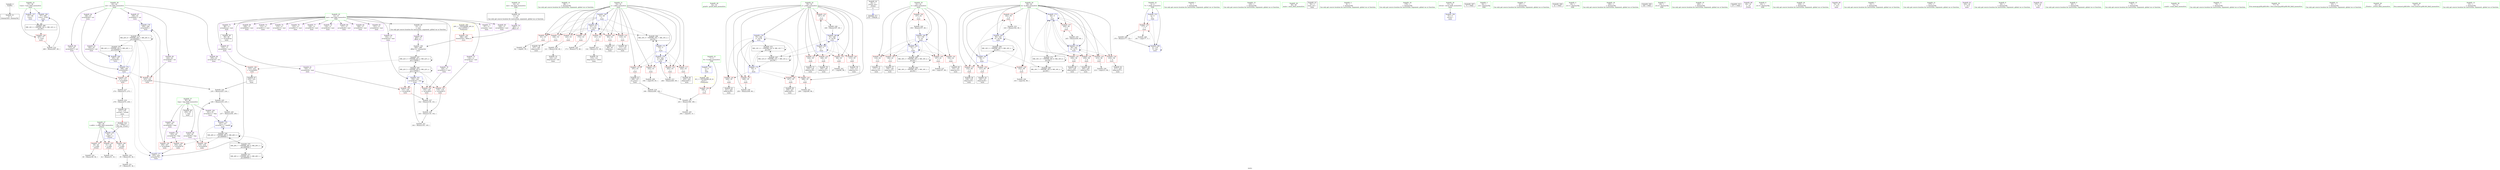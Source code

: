 digraph "SVFG" {
	label="SVFG";

	Node0x5558a03df190 [shape=record,color=grey,label="{NodeID: 0\nNullPtr}"];
	Node0x5558a03df190 -> Node0x5558a03dfa00[style=solid];
	Node0x5558a03e8c20 [shape=record,color=blue,label="{NodeID: 180\n57\<--268\nCase\<--inc85\nmain\n}"];
	Node0x5558a03e8c20 -> Node0x5558a03fed60[style=dashed];
	Node0x5558a03e0110 [shape=record,color=purple,label="{NodeID: 97\n259\<--63\narrayidx81\<--cnt\nmain\n}"];
	Node0x5558a03e0110 -> Node0x5558a03e8a80[style=solid];
	Node0x5558a03cd140 [shape=record,color=green,label="{NodeID: 14\n98\<--1\n\<--dummyObj\nCan only get source location for instruction, argument, global var or function.}"];
	Node0x5558a03e0c70 [shape=record,color=red,label="{NodeID: 111\n120\<--53\n\<--i\nmain\n}"];
	Node0x5558a03e0c70 -> Node0x5558a03ec280[style=solid];
	Node0x5558a03cdb40 [shape=record,color=green,label="{NodeID: 28\n42\<--43\nprintf\<--printf_field_insensitive\n}"];
	Node0x5558a03e5f10 [shape=record,color=red,label="{NodeID: 125\n220\<--55\n\<--j\nmain\n}"];
	Node0x5558a03e5f10 -> Node0x5558a03e1c90[style=solid];
	Node0x5558a03dfb00 [shape=record,color=black,label="{NodeID: 42\n26\<--5\n_Z3outi_ret\<--\n_Z3outi\n|{<s0>8}}"];
	Node0x5558a03dfb00:s0 -> Node0x5558a0411720[style=solid,color=blue];
	Node0x5558a03ec880 [shape=record,color=grey,label="{NodeID: 222\n173 = Binary(172, 69, )\n}"];
	Node0x5558a03ec880 -> Node0x5558a03e8190[style=solid];
	Node0x5558a03e6a70 [shape=record,color=red,label="{NodeID: 139\n116\<--61\n\<--l\nmain\n}"];
	Node0x5558a03e6a70 -> Node0x5558a03e12d0[style=solid];
	Node0x5558a03e16e0 [shape=record,color=black,label="{NodeID: 56\n136\<--135\nidxprom25\<--\nmain\n}"];
	Node0x5558a03edd80 [shape=record,color=grey,label="{NodeID: 236\n250 = Binary(249, 69, )\n}"];
	Node0x5558a03edd80 -> Node0x5558a03e88e0[style=solid];
	Node0x5558a03e75d0 [shape=record,color=blue,label="{NodeID: 153\n4\<--5\nT\<--\nGlob }"];
	Node0x5558a03e75d0 -> Node0x5558a03e05f0[style=dashed];
	Node0x5558a03e75d0 -> Node0x5558a03e8260[style=dashed];
	Node0x5558a03e2240 [shape=record,color=purple,label="{NodeID: 70\n295\<--11\noffset_0\<--\n}"];
	Node0x5558a03e2240 -> Node0x5558a03e7500[style=solid];
	Node0x5558a03e8190 [shape=record,color=blue,label="{NodeID: 167\n53\<--173\ni\<--inc42\nmain\n}"];
	Node0x5558a03e8190 -> Node0x5558a03e0a00[style=dashed];
	Node0x5558a03e8190 -> Node0x5558a03e0ad0[style=dashed];
	Node0x5558a03e8190 -> Node0x5558a03e0ba0[style=dashed];
	Node0x5558a03e8190 -> Node0x5558a03e0c70[style=dashed];
	Node0x5558a03e8190 -> Node0x5558a03e0d40[style=dashed];
	Node0x5558a03e8190 -> Node0x5558a03e0e10[style=dashed];
	Node0x5558a03e8190 -> Node0x5558a03e0ee0[style=dashed];
	Node0x5558a03e8190 -> Node0x5558a03e8190[style=dashed];
	Node0x5558a03e8190 -> Node0x5558a03fdb50[style=dashed];
	Node0x5558a03e2da0 [shape=record,color=purple,label="{NodeID: 84\n154\<--13\narrayidx34\<--mat\nmain\n}"];
	Node0x5558a03e2da0 -> Node0x5558a03e7e50[style=solid];
	Node0x5558a03ccf80 [shape=record,color=green,label="{NodeID: 1\n5\<--1\n\<--dummyObj\nCan only get source location for instruction, argument, global var or function.}"];
	Node0x5558a03fd150 [shape=record,color=black,label="{NodeID: 264\nMR_22V_5 = PHI(MR_22V_6, MR_22V_4, )\npts\{150000 \}\n}"];
	Node0x5558a03fd150 -> Node0x5558a03e6db0[style=dashed];
	Node0x5558a03fd150 -> Node0x5558a03e6e80[style=dashed];
	Node0x5558a03fd150 -> Node0x5558a03e6f50[style=dashed];
	Node0x5558a03fd150 -> Node0x5558a03e7e50[style=dashed];
	Node0x5558a03fd150 -> Node0x5558a03fae50[style=dashed];
	Node0x5558a03fd150 -> Node0x5558a03fd150[style=dashed];
	Node0x5558a03e01e0 [shape=record,color=purple,label="{NodeID: 98\n272\<--63\narrayidx87\<--cnt\nmain\n}"];
	Node0x5558a03e01e0 -> Node0x5558a03e7430[style=solid];
	Node0x5558a03ce660 [shape=record,color=green,label="{NodeID: 15\n145\<--1\n\<--dummyObj\nCan only get source location for instruction, argument, global var or function.}"];
	Node0x5558a03e0d40 [shape=record,color=red,label="{NodeID: 112\n131\<--53\n\<--i\nmain\n}"];
	Node0x5558a03e0d40 -> Node0x5558a03ebe00[style=solid];
	Node0x5558a03cdc40 [shape=record,color=green,label="{NodeID: 29\n48\<--49\nmain\<--main_field_insensitive\n}"];
	Node0x5558a03e5fe0 [shape=record,color=red,label="{NodeID: 126\n227\<--55\n\<--j\nmain\n}"];
	Node0x5558a03e5fe0 -> Node0x5558a03e1e30[style=solid];
	Node0x5558a03dfbd0 [shape=record,color=black,label="{NodeID: 43\n50\<--5\nmain_ret\<--\nmain\n}"];
	Node0x5558a03eca00 [shape=record,color=grey,label="{NodeID: 223\n143 = Binary(119, 142, )\n}"];
	Node0x5558a03eca00 -> Node0x5558a03ec700[style=solid];
	Node0x5558a03e6b40 [shape=record,color=red,label="{NodeID: 140\n138\<--61\n\<--l\nmain\n}"];
	Node0x5558a03e6b40 -> Node0x5558a03e17b0[style=solid];
	Node0x5558a03e17b0 [shape=record,color=black,label="{NodeID: 57\n139\<--138\nidxprom27\<--\nmain\n}"];
	Node0x5558a03edf00 [shape=record,color=grey,label="{NodeID: 237\n108 = cmp(107, 98, )\n}"];
	Node0x5558a03e76d0 [shape=record,color=blue,label="{NodeID: 154\n7\<--8\nN\<--\nGlob }"];
	Node0x5558a03e76d0 -> Node0x5558a0403680[style=dashed];
	Node0x5558a03e2310 [shape=record,color=purple,label="{NodeID: 71\n87\<--13\narrayidx\<--mat\nmain\n}"];
	Node0x5558a03e8260 [shape=record,color=blue,label="{NodeID: 168\n4\<--178\nT\<--dec\nmain\n}"];
	Node0x5558a03e8260 -> Node0x5558a03e05f0[style=dashed];
	Node0x5558a03e8260 -> Node0x5558a03e8260[style=dashed];
	Node0x5558a03e2e70 [shape=record,color=purple,label="{NodeID: 85\n226\<--13\narrayidx62\<--mat\nmain\n}"];
	Node0x5558a03bc5e0 [shape=record,color=green,label="{NodeID: 2\n8\<--1\n\<--dummyObj\nCan only get source location for instruction, argument, global var or function.}"];
	Node0x5558a03e02b0 [shape=record,color=purple,label="{NodeID: 99\n218\<--65\narrayidx58\<--tmp\nmain\n}"];
	Node0x5558a03e02b0 -> Node0x5558a03e7020[style=solid];
	Node0x5558a03ce810 [shape=record,color=green,label="{NodeID: 16\n179\<--1\n\<--dummyObj\nCan only get source location for instruction, argument, global var or function.}"];
	Node0x5558a03e0e10 [shape=record,color=red,label="{NodeID: 113\n146\<--53\n\<--i\nmain\n}"];
	Node0x5558a03e0e10 -> Node0x5558a03e1880[style=solid];
	Node0x5558a03cdd40 [shape=record,color=green,label="{NodeID: 30\n51\<--52\nretval\<--retval_field_insensitive\nmain\n}"];
	Node0x5558a03cdd40 -> Node0x5558a03e78a0[style=solid];
	Node0x5558a03e60b0 [shape=record,color=red,label="{NodeID: 127\n249\<--55\n\<--j\nmain\n}"];
	Node0x5558a03e60b0 -> Node0x5558a03edd80[style=solid];
	Node0x5558a03dfca0 [shape=record,color=black,label="{NodeID: 44\n11\<--10\n\<--one\nCan only get source location for instruction, argument, global var or function.}"];
	Node0x5558a03dfca0 -> Node0x5558a03e2240[style=solid];
	Node0x5558a0410d60 [shape=record,color=black,label="{NodeID: 307\n71 = PHI()\n}"];
	Node0x5558a03ecb80 [shape=record,color=grey,label="{NodeID: 224\n235 = Binary(223, 234, )\n}"];
	Node0x5558a03ecb80 -> Node0x5558a03ecd00[style=solid];
	Node0x5558a03e6c10 [shape=record,color=red,label="{NodeID: 141\n152\<--61\n\<--l\nmain\n}"];
	Node0x5558a03e6c10 -> Node0x5558a03e1a20[style=solid];
	Node0x5558a03e1880 [shape=record,color=black,label="{NodeID: 58\n147\<--146\nidxprom29\<--\nmain\n}"];
	Node0x5558a03ee080 [shape=record,color=grey,label="{NodeID: 238\n194 = cmp(193, 83, )\n}"];
	Node0x5558a03e77d0 [shape=record,color=blue,label="{NodeID: 155\n28\<--27\nx.addr\<--x\n_Z3outi\n}"];
	Node0x5558a03e77d0 -> Node0x5558a03e0790[style=dashed];
	Node0x5558a03e77d0 -> Node0x5558a03e0860[style=dashed];
	Node0x5558a03e77d0 -> Node0x5558a03e0930[style=dashed];
	Node0x5558a03e23e0 [shape=record,color=purple,label="{NodeID: 72\n88\<--13\narraydecay\<--mat\nmain\n}"];
	Node0x5558a03e23e0 -> Node0x5558a03e1060[style=solid];
	Node0x5558a03e8330 [shape=record,color=blue,label="{NodeID: 169\n185\<--187\narrayidx45\<--\nmain\n}"];
	Node0x5558a03e8330 -> Node0x5558a03e8400[style=dashed];
	Node0x5558a03e2f40 [shape=record,color=purple,label="{NodeID: 86\n229\<--13\narrayidx64\<--mat\nmain\n}"];
	Node0x5558a03cce60 [shape=record,color=green,label="{NodeID: 3\n16\<--1\n.str\<--dummyObj\nGlob }"];
	Node0x5558a03fdb50 [shape=record,color=black,label="{NodeID: 266\nMR_10V_5 = PHI(MR_10V_7, MR_10V_3, )\npts\{54 \}\n}"];
	Node0x5558a03fdb50 -> Node0x5558a03e84d0[style=dashed];
	Node0x5558a03e0380 [shape=record,color=purple,label="{NodeID: 100\n241\<--65\narrayidx71\<--tmp\nmain\n}"];
	Node0x5558a03e0380 -> Node0x5558a03e8740[style=solid];
	Node0x5558a03ce8e0 [shape=record,color=green,label="{NodeID: 17\n187\<--1\n\<--dummyObj\nCan only get source location for instruction, argument, global var or function.}"];
	Node0x5558a03e0ee0 [shape=record,color=red,label="{NodeID: 114\n172\<--53\n\<--i\nmain\n}"];
	Node0x5558a03e0ee0 -> Node0x5558a03ec880[style=solid];
	Node0x5558a03cde10 [shape=record,color=green,label="{NodeID: 31\n53\<--54\ni\<--i_field_insensitive\nmain\n}"];
	Node0x5558a03cde10 -> Node0x5558a03e0a00[style=solid];
	Node0x5558a03cde10 -> Node0x5558a03e0ad0[style=solid];
	Node0x5558a03cde10 -> Node0x5558a03e0ba0[style=solid];
	Node0x5558a03cde10 -> Node0x5558a03e0c70[style=solid];
	Node0x5558a03cde10 -> Node0x5558a03e0d40[style=solid];
	Node0x5558a03cde10 -> Node0x5558a03e0e10[style=solid];
	Node0x5558a03cde10 -> Node0x5558a03e0ee0[style=solid];
	Node0x5558a03cde10 -> Node0x5558a03e0fb0[style=solid];
	Node0x5558a03cde10 -> Node0x5558a03e57c0[style=solid];
	Node0x5558a03cde10 -> Node0x5558a03e5890[style=solid];
	Node0x5558a03cde10 -> Node0x5558a03e5960[style=solid];
	Node0x5558a03cde10 -> Node0x5558a03e7b10[style=solid];
	Node0x5558a03cde10 -> Node0x5558a03e8190[style=solid];
	Node0x5558a03cde10 -> Node0x5558a03e84d0[style=solid];
	Node0x5558a03cde10 -> Node0x5558a03e8b50[style=solid];
	Node0x5558a03e6180 [shape=record,color=red,label="{NodeID: 128\n267\<--57\n\<--Case\nmain\n}"];
	Node0x5558a03e6180 -> Node0x5558a03ebc80[style=solid];
	Node0x5558a03dfda0 [shape=record,color=black,label="{NodeID: 45\n14\<--13\n\<--mat\nCan only get source location for instruction, argument, global var or function.}"];
	Node0x5558a03dfda0 -> Node0x5558a03e30e0[style=solid];
	Node0x5558a0410e60 [shape=record,color=black,label="{NodeID: 308\n41 = PHI()\n}"];
	Node0x5558a03ecd00 [shape=record,color=grey,label="{NodeID: 225\n236 = Binary(219, 235, )\n}"];
	Node0x5558a03ecd00 -> Node0x5558a03ed300[style=solid];
	Node0x5558a03e6ce0 [shape=record,color=red,label="{NodeID: 142\n157\<--61\n\<--l\nmain\n}"];
	Node0x5558a03e6ce0 -> Node0x5558a03ec580[style=solid];
	Node0x5558a03e1950 [shape=record,color=black,label="{NodeID: 59\n150\<--149\nidxprom31\<--\nmain\n}"];
	Node0x5558a03ee200 [shape=record,color=grey,label="{NodeID: 239\n214 = cmp(213, 98, )\n}"];
	Node0x5558a03e78a0 [shape=record,color=blue,label="{NodeID: 156\n51\<--5\nretval\<--\nmain\n}"];
	Node0x5558a03e24b0 [shape=record,color=purple,label="{NodeID: 73\n112\<--13\narrayidx11\<--mat\nmain\n}"];
	Node0x5558a03e8400 [shape=record,color=blue,label="{NodeID: 170\n188\<--190\narrayidx46\<--\nmain\n}"];
	Node0x5558a03e8400 -> Node0x5558a03e70f0[style=dashed];
	Node0x5558a03e8400 -> Node0x5558a03e7430[style=dashed];
	Node0x5558a03e8400 -> Node0x5558a03e89b0[style=dashed];
	Node0x5558a03e8400 -> Node0x5558a03ff350[style=dashed];
	Node0x5558a03e8400 -> Node0x5558a0400750[style=dashed];
	Node0x5558a03e3010 [shape=record,color=purple,label="{NodeID: 87\n232\<--13\narrayidx66\<--mat\nmain\n}"];
	Node0x5558a03e3010 -> Node0x5558a03e71c0[style=solid];
	Node0x5558a03cef60 [shape=record,color=green,label="{NodeID: 4\n18\<--1\n.str.1\<--dummyObj\nGlob }"];
	Node0x5558a03fe050 [shape=record,color=black,label="{NodeID: 267\nMR_12V_6 = PHI(MR_12V_7, MR_12V_2, )\npts\{56 \}\n}"];
	Node0x5558a03fe050 -> Node0x5558a03e85a0[style=dashed];
	Node0x5558a03fe050 -> Node0x5558a03fe050[style=dashed];
	Node0x5558a03fe050 -> Node0x5558a03ffd50[style=dashed];
	Node0x5558a03e0450 [shape=record,color=purple,label="{NodeID: 101\n253\<--65\narrayidx78\<--tmp\nmain\n}"];
	Node0x5558a03e0450 -> Node0x5558a03e7290[style=solid];
	Node0x5558a03ce090 [shape=record,color=green,label="{NodeID: 18\n190\<--1\n\<--dummyObj\nCan only get source location for instruction, argument, global var or function.}"];
	Node0x5558a03e0fb0 [shape=record,color=red,label="{NodeID: 115\n193\<--53\n\<--i\nmain\n}"];
	Node0x5558a03e0fb0 -> Node0x5558a03ee080[style=solid];
	Node0x5558a03df220 [shape=record,color=green,label="{NodeID: 32\n55\<--56\nj\<--j_field_insensitive\nmain\n}"];
	Node0x5558a03df220 -> Node0x5558a03e5a30[style=solid];
	Node0x5558a03df220 -> Node0x5558a03e5b00[style=solid];
	Node0x5558a03df220 -> Node0x5558a03e5bd0[style=solid];
	Node0x5558a03df220 -> Node0x5558a03e5ca0[style=solid];
	Node0x5558a03df220 -> Node0x5558a03e5d70[style=solid];
	Node0x5558a03df220 -> Node0x5558a03e5e40[style=solid];
	Node0x5558a03df220 -> Node0x5558a03e5f10[style=solid];
	Node0x5558a03df220 -> Node0x5558a03e5fe0[style=solid];
	Node0x5558a03df220 -> Node0x5558a03e60b0[style=solid];
	Node0x5558a03df220 -> Node0x5558a03e7be0[style=solid];
	Node0x5558a03df220 -> Node0x5558a03e80c0[style=solid];
	Node0x5558a03df220 -> Node0x5558a03e85a0[style=solid];
	Node0x5558a03df220 -> Node0x5558a03e88e0[style=solid];
	Node0x5558a03eb9c0 [shape=record,color=grey,label="{NodeID: 212\n201 = Binary(196, 199, )\n}"];
	Node0x5558a03eb9c0 -> Node0x5558a03e4780[style=solid];
	Node0x5558a03e6250 [shape=record,color=red,label="{NodeID: 129\n102\<--59\n\<--k\nmain\n}"];
	Node0x5558a03e6250 -> Node0x5558a03ee980[style=solid];
	Node0x5558a03dfea0 [shape=record,color=black,label="{NodeID: 46\n204\<--65\n\<--tmp\nmain\n}"];
	Node0x5558a0410f60 [shape=record,color=black,label="{NodeID: 309\n184 = PHI()\n}"];
	Node0x5558a03ece80 [shape=record,color=grey,label="{NodeID: 226\n178 = Binary(177, 179, )\n}"];
	Node0x5558a03ece80 -> Node0x5558a03e8260[style=solid];
	Node0x5558a03e6db0 [shape=record,color=red,label="{NodeID: 143\n119\<--118\n\<--arrayidx15\nmain\n}"];
	Node0x5558a03e6db0 -> Node0x5558a03eca00[style=solid];
	Node0x5558a03e1a20 [shape=record,color=black,label="{NodeID: 60\n153\<--152\nidxprom33\<--\nmain\n}"];
	Node0x5558a03ee380 [shape=record,color=grey,label="{NodeID: 240\n181 = cmp(177, 5, )\n}"];
	Node0x5558a03e7970 [shape=record,color=blue,label="{NodeID: 157\n57\<--69\nCase\<--\nmain\n}"];
	Node0x5558a03e7970 -> Node0x5558a03fed60[style=dashed];
	Node0x5558a03e2580 [shape=record,color=purple,label="{NodeID: 74\n115\<--13\narrayidx13\<--mat\nmain\n}"];
	Node0x5558a03e84d0 [shape=record,color=blue,label="{NodeID: 171\n53\<--5\ni\<--\nmain\n}"];
	Node0x5558a03e84d0 -> Node0x5558a03e0fb0[style=dashed];
	Node0x5558a03e84d0 -> Node0x5558a03e57c0[style=dashed];
	Node0x5558a03e84d0 -> Node0x5558a03e5890[style=dashed];
	Node0x5558a03e84d0 -> Node0x5558a03e5960[style=dashed];
	Node0x5558a03e84d0 -> Node0x5558a03e8b50[style=dashed];
	Node0x5558a03e84d0 -> Node0x5558a03fdb50[style=dashed];
	Node0x5558a03e30e0 [shape=record,color=purple,label="{NodeID: 88\n294\<--14\noffset_0\<--\n}"];
	Node0x5558a03e30e0 -> Node0x5558a03e7a40[style=solid];
	Node0x5558a03ceff0 [shape=record,color=green,label="{NodeID: 5\n20\<--1\n.str.2\<--dummyObj\nGlob }"];
	Node0x5558a03fed60 [shape=record,color=black,label="{NodeID: 268\nMR_14V_3 = PHI(MR_14V_4, MR_14V_2, )\npts\{58 \}\n}"];
	Node0x5558a03fed60 -> Node0x5558a03e6180[style=dashed];
	Node0x5558a03fed60 -> Node0x5558a03e8c20[style=dashed];
	Node0x5558a03e0520 [shape=record,color=purple,label="{NodeID: 102\n257\<--65\narrayidx80\<--tmp\nmain\n}"];
	Node0x5558a03e0520 -> Node0x5558a03e7360[style=solid];
	Node0x5558a03ce160 [shape=record,color=green,label="{NodeID: 19\n200\<--1\n\<--dummyObj\nCan only get source location for instruction, argument, global var or function.}"];
	Node0x5558a03e57c0 [shape=record,color=red,label="{NodeID: 116\n197\<--53\n\<--i\nmain\n}"];
	Node0x5558a03e57c0 -> Node0x5558a03e1af0[style=solid];
	Node0x5558a03df2f0 [shape=record,color=green,label="{NodeID: 33\n57\<--58\nCase\<--Case_field_insensitive\nmain\n}"];
	Node0x5558a03df2f0 -> Node0x5558a03e6180[style=solid];
	Node0x5558a03df2f0 -> Node0x5558a03e7970[style=solid];
	Node0x5558a03df2f0 -> Node0x5558a03e8c20[style=solid];
	Node0x5558a03ebb00 [shape=record,color=grey,label="{NodeID: 213\n264 = Binary(263, 69, )\n}"];
	Node0x5558a03ebb00 -> Node0x5558a03e8b50[style=solid];
	Node0x5558a03e6320 [shape=record,color=red,label="{NodeID: 130\n127\<--59\n\<--k\nmain\n}"];
	Node0x5558a03e6320 -> Node0x5558a03e1540[style=solid];
	Node0x5558a03dff70 [shape=record,color=black,label="{NodeID: 47\n86\<--85\nidxprom\<--\nmain\n}"];
	Node0x5558a0411060 [shape=record,color=black,label="{NodeID: 310\n271 = PHI()\n}"];
	Node0x5558a03ed000 [shape=record,color=grey,label="{NodeID: 227\n142 = Binary(130, 141, )\n}"];
	Node0x5558a03ed000 -> Node0x5558a03eca00[style=solid];
	Node0x5558a03e6e80 [shape=record,color=red,label="{NodeID: 144\n130\<--129\n\<--arrayidx21\nmain\n}"];
	Node0x5558a03e6e80 -> Node0x5558a03ed000[style=solid];
	Node0x5558a03e1af0 [shape=record,color=black,label="{NodeID: 61\n198\<--197\nsh_prom\<--\nmain\n}"];
	Node0x5558a03e1af0 -> Node0x5558a03ec400[style=solid];
	Node0x5558a03ee500 [shape=record,color=grey,label="{NodeID: 241\n209 = cmp(208, 98, )\n}"];
	Node0x5558a03e7a40 [shape=record,color=blue, style = dotted,label="{NodeID: 158\n294\<--296\noffset_0\<--dummyVal\nmain\n}"];
	Node0x5558a03e7a40 -> Node0x5558a03fae50[style=dashed];
	Node0x5558a03e2650 [shape=record,color=purple,label="{NodeID: 75\n118\<--13\narrayidx15\<--mat\nmain\n}"];
	Node0x5558a03e2650 -> Node0x5558a03e6db0[style=solid];
	Node0x5558a03e85a0 [shape=record,color=blue,label="{NodeID: 172\n55\<--5\nj\<--\nmain\n}"];
	Node0x5558a03e85a0 -> Node0x5558a03e5e40[style=dashed];
	Node0x5558a03e85a0 -> Node0x5558a03e5f10[style=dashed];
	Node0x5558a03e85a0 -> Node0x5558a03e5fe0[style=dashed];
	Node0x5558a03e85a0 -> Node0x5558a03e60b0[style=dashed];
	Node0x5558a03e85a0 -> Node0x5558a03e88e0[style=dashed];
	Node0x5558a03e85a0 -> Node0x5558a03ffd50[style=dashed];
	Node0x5558a03e31b0 [shape=record,color=purple,label="{NodeID: 89\n40\<--16\n\<--.str\n_Z3outi\n}"];
	Node0x5558a03cea30 [shape=record,color=green,label="{NodeID: 6\n22\<--1\n.str.3\<--dummyObj\nGlob }"];
	Node0x5558a03fee50 [shape=record,color=black,label="{NodeID: 269\nMR_16V_7 = PHI(MR_16V_8, MR_16V_2, )\npts\{60 \}\n}"];
	Node0x5558a03fee50 -> Node0x5558a03e8670[style=dashed];
	Node0x5558a03fee50 -> Node0x5558a03fee50[style=dashed];
	Node0x5558a03fee50 -> Node0x5558a0400250[style=dashed];
	Node0x5558a03e05f0 [shape=record,color=red,label="{NodeID: 103\n177\<--4\n\<--T\nmain\n}"];
	Node0x5558a03e05f0 -> Node0x5558a03ece80[style=solid];
	Node0x5558a03e05f0 -> Node0x5558a03ee380[style=solid];
	Node0x5558a03debb0 [shape=record,color=green,label="{NodeID: 20\n238\<--1\n\<--dummyObj\nCan only get source location for instruction, argument, global var or function.}"];
	Node0x5558a0403680 [shape=record,color=yellow,style=double,label="{NodeID: 283\n6V_1 = ENCHI(MR_6V_0)\npts\{9 \}\nFun[main]}"];
	Node0x5558a0403680 -> Node0x5558a03e06c0[style=dashed];
	Node0x5558a03e5890 [shape=record,color=red,label="{NodeID: 117\n224\<--53\n\<--i\nmain\n}"];
	Node0x5558a03e5890 -> Node0x5558a03e1d60[style=solid];
	Node0x5558a03df3c0 [shape=record,color=green,label="{NodeID: 34\n59\<--60\nk\<--k_field_insensitive\nmain\n}"];
	Node0x5558a03df3c0 -> Node0x5558a03e6250[style=solid];
	Node0x5558a03df3c0 -> Node0x5558a03e6320[style=solid];
	Node0x5558a03df3c0 -> Node0x5558a03e63f0[style=solid];
	Node0x5558a03df3c0 -> Node0x5558a03e64c0[style=solid];
	Node0x5558a03df3c0 -> Node0x5558a03e6590[style=solid];
	Node0x5558a03df3c0 -> Node0x5558a03e6660[style=solid];
	Node0x5558a03df3c0 -> Node0x5558a03e6730[style=solid];
	Node0x5558a03df3c0 -> Node0x5558a03e6800[style=solid];
	Node0x5558a03df3c0 -> Node0x5558a03e68d0[style=solid];
	Node0x5558a03df3c0 -> Node0x5558a03e7cb0[style=solid];
	Node0x5558a03df3c0 -> Node0x5558a03e7ff0[style=solid];
	Node0x5558a03df3c0 -> Node0x5558a03e8670[style=solid];
	Node0x5558a03df3c0 -> Node0x5558a03e8810[style=solid];
	Node0x5558a03ebc80 [shape=record,color=grey,label="{NodeID: 214\n268 = Binary(267, 69, )\n}"];
	Node0x5558a03ebc80 -> Node0x5558a03e8c20[style=solid];
	Node0x5558a03e63f0 [shape=record,color=red,label="{NodeID: 131\n135\<--59\n\<--k\nmain\n}"];
	Node0x5558a03e63f0 -> Node0x5558a03e16e0[style=solid];
	Node0x5558a03e1060 [shape=record,color=black,label="{NodeID: 48\n89\<--88\n\<--arraydecay\nmain\n}"];
	Node0x5558a0411720 [shape=record,color=black,label="{NodeID: 311\n278 = PHI(26, )\n}"];
	Node0x5558a03ed180 [shape=record,color=grey,label="{NodeID: 228\n168 = Binary(167, 69, )\n}"];
	Node0x5558a03ed180 -> Node0x5558a03e80c0[style=solid];
	Node0x5558a03e6f50 [shape=record,color=red,label="{NodeID: 145\n141\<--140\n\<--arrayidx28\nmain\n}"];
	Node0x5558a03e6f50 -> Node0x5558a03ed000[style=solid];
	Node0x5558a03e1bc0 [shape=record,color=black,label="{NodeID: 62\n217\<--216\nidxprom57\<--\nmain\n}"];
	Node0x5558a03ee680 [shape=record,color=grey,label="{NodeID: 242\n82 = cmp(81, 83, )\n}"];
	Node0x5558a03e7b10 [shape=record,color=blue,label="{NodeID: 159\n53\<--69\ni\<--\nmain\n}"];
	Node0x5558a03e7b10 -> Node0x5558a03e0a00[style=dashed];
	Node0x5558a03e7b10 -> Node0x5558a03e0ad0[style=dashed];
	Node0x5558a03e7b10 -> Node0x5558a03e0ba0[style=dashed];
	Node0x5558a03e7b10 -> Node0x5558a03e0c70[style=dashed];
	Node0x5558a03e7b10 -> Node0x5558a03e0d40[style=dashed];
	Node0x5558a03e7b10 -> Node0x5558a03e0e10[style=dashed];
	Node0x5558a03e7b10 -> Node0x5558a03e0ee0[style=dashed];
	Node0x5558a03e7b10 -> Node0x5558a03e8190[style=dashed];
	Node0x5558a03e7b10 -> Node0x5558a03fdb50[style=dashed];
	Node0x5558a03e2720 [shape=record,color=purple,label="{NodeID: 76\n123\<--13\narrayidx17\<--mat\nmain\n}"];
	Node0x5558a03fa950 [shape=record,color=black,label="{NodeID: 256\nMR_18V_2 = PHI(MR_18V_3, MR_18V_1, )\npts\{62 \}\n}"];
	Node0x5558a03fa950 -> Node0x5558a03fbd50[style=dashed];
	Node0x5558a03e8670 [shape=record,color=blue,label="{NodeID: 173\n59\<--5\nk\<--\nmain\n}"];
	Node0x5558a03e8670 -> Node0x5558a03e6590[style=dashed];
	Node0x5558a03e8670 -> Node0x5558a03e6660[style=dashed];
	Node0x5558a03e8670 -> Node0x5558a03e6730[style=dashed];
	Node0x5558a03e8670 -> Node0x5558a03e6800[style=dashed];
	Node0x5558a03e8670 -> Node0x5558a03e68d0[style=dashed];
	Node0x5558a03e8670 -> Node0x5558a03e8670[style=dashed];
	Node0x5558a03e8670 -> Node0x5558a03e8810[style=dashed];
	Node0x5558a03e8670 -> Node0x5558a0400250[style=dashed];
	Node0x5558a03e3280 [shape=record,color=purple,label="{NodeID: 90\n70\<--18\n\<--.str.1\nmain\n}"];
	Node0x5558a03ceac0 [shape=record,color=green,label="{NodeID: 7\n33\<--1\n\<--dummyObj\nCan only get source location for instruction, argument, global var or function.}"];
	Node0x5558a03ff350 [shape=record,color=black,label="{NodeID: 270\nMR_24V_2 = PHI(MR_24V_5, MR_24V_1, )\npts\{640000 \}\n}"];
	Node0x5558a03ff350 -> Node0x5558a03e8330[style=dashed];
	Node0x5558a03e06c0 [shape=record,color=red,label="{NodeID: 104\n196\<--7\n\<--N\nmain\n}"];
	Node0x5558a03e06c0 -> Node0x5558a03eb9c0[style=solid];
	Node0x5558a03decb0 [shape=record,color=green,label="{NodeID: 21\n275\<--1\n\<--dummyObj\nCan only get source location for instruction, argument, global var or function.}"];
	Node0x5558a03e5960 [shape=record,color=red,label="{NodeID: 118\n263\<--53\n\<--i\nmain\n}"];
	Node0x5558a03e5960 -> Node0x5558a03ebb00[style=solid];
	Node0x5558a03df490 [shape=record,color=green,label="{NodeID: 35\n61\<--62\nl\<--l_field_insensitive\nmain\n}"];
	Node0x5558a03df490 -> Node0x5558a03e69a0[style=solid];
	Node0x5558a03df490 -> Node0x5558a03e6a70[style=solid];
	Node0x5558a03df490 -> Node0x5558a03e6b40[style=solid];
	Node0x5558a03df490 -> Node0x5558a03e6c10[style=solid];
	Node0x5558a03df490 -> Node0x5558a03e6ce0[style=solid];
	Node0x5558a03df490 -> Node0x5558a03e7d80[style=solid];
	Node0x5558a03df490 -> Node0x5558a03e7f20[style=solid];
	Node0x5558a03ebe00 [shape=record,color=grey,label="{NodeID: 215\n132 = Binary(131, 69, )\n}"];
	Node0x5558a03ebe00 -> Node0x5558a03e1610[style=solid];
	Node0x5558a03e64c0 [shape=record,color=red,label="{NodeID: 132\n162\<--59\n\<--k\nmain\n}"];
	Node0x5558a03e64c0 -> Node0x5558a03ed900[style=solid];
	Node0x5558a03e1130 [shape=record,color=black,label="{NodeID: 49\n111\<--110\nidxprom10\<--\nmain\n}"];
	Node0x5558a0411880 [shape=record,color=black,label="{NodeID: 312\n27 = PHI(277, )\n0th arg _Z3outi }"];
	Node0x5558a0411880 -> Node0x5558a03e77d0[style=solid];
	Node0x5558a03ed300 [shape=record,color=grey,label="{NodeID: 229\n237 = Binary(236, 238, )\n}"];
	Node0x5558a03ed300 -> Node0x5558a03e8740[style=solid];
	Node0x5558a03e7020 [shape=record,color=red,label="{NodeID: 146\n219\<--218\n\<--arrayidx58\nmain\n}"];
	Node0x5558a03e7020 -> Node0x5558a03ecd00[style=solid];
	Node0x5558a03e1c90 [shape=record,color=black,label="{NodeID: 63\n221\<--220\nidxprom59\<--\nmain\n}"];
	Node0x5558a03ee800 [shape=record,color=grey,label="{NodeID: 243\n97 = cmp(96, 98, )\n}"];
	Node0x5558a03e7be0 [shape=record,color=blue,label="{NodeID: 160\n55\<--5\nj\<--\nmain\n}"];
	Node0x5558a03e7be0 -> Node0x5558a03e5a30[style=dashed];
	Node0x5558a03e7be0 -> Node0x5558a03e5b00[style=dashed];
	Node0x5558a03e7be0 -> Node0x5558a03e5bd0[style=dashed];
	Node0x5558a03e7be0 -> Node0x5558a03e5ca0[style=dashed];
	Node0x5558a03e7be0 -> Node0x5558a03e5d70[style=dashed];
	Node0x5558a03e7be0 -> Node0x5558a03e7be0[style=dashed];
	Node0x5558a03e7be0 -> Node0x5558a03e80c0[style=dashed];
	Node0x5558a03e7be0 -> Node0x5558a03fe050[style=dashed];
	Node0x5558a03e27f0 [shape=record,color=purple,label="{NodeID: 77\n126\<--13\narrayidx19\<--mat\nmain\n}"];
	Node0x5558a03fae50 [shape=record,color=black,label="{NodeID: 257\nMR_22V_3 = PHI(MR_22V_4, MR_22V_2, )\npts\{150000 \}\n}"];
	Node0x5558a03fae50 -> Node0x5558a03e71c0[style=dashed];
	Node0x5558a03fae50 -> Node0x5558a03fae50[style=dashed];
	Node0x5558a03fae50 -> Node0x5558a03fd150[style=dashed];
	Node0x5558a03e8740 [shape=record,color=blue,label="{NodeID: 174\n241\<--237\narrayidx71\<--rem69\nmain\n}"];
	Node0x5558a03e8740 -> Node0x5558a03e7020[style=dashed];
	Node0x5558a03e8740 -> Node0x5558a03e8740[style=dashed];
	Node0x5558a03e8740 -> Node0x5558a03f8150[style=dashed];
	Node0x5558a03e3350 [shape=record,color=purple,label="{NodeID: 91\n183\<--20\n\<--.str.2\nmain\n}"];
	Node0x5558a03ccce0 [shape=record,color=green,label="{NodeID: 8\n36\<--1\n\<--dummyObj\nCan only get source location for instruction, argument, global var or function.}"];
	Node0x5558a03ff850 [shape=record,color=black,label="{NodeID: 271\nMR_26V_2 = PHI(MR_26V_3, MR_26V_1, )\npts\{660000 \}\n}"];
	Node0x5558a03ff850 -> Node0x5558a03f8150[style=dashed];
	Node0x5558a03ff850 -> Node0x5558a03ff850[style=dashed];
	Node0x5558a03ff850 -> Node0x5558a0400c50[style=dashed];
	Node0x5558a03e0790 [shape=record,color=red,label="{NodeID: 105\n31\<--28\n\<--x.addr\n_Z3outi\n}"];
	Node0x5558a03e0790 -> Node0x5558a03eda80[style=solid];
	Node0x5558a03ce3b0 [shape=record,color=green,label="{NodeID: 22\n4\<--6\nT\<--T_field_insensitive\nGlob }"];
	Node0x5558a03ce3b0 -> Node0x5558a03e05f0[style=solid];
	Node0x5558a03ce3b0 -> Node0x5558a03e75d0[style=solid];
	Node0x5558a03ce3b0 -> Node0x5558a03e8260[style=solid];
	Node0x5558a03e5a30 [shape=record,color=red,label="{NodeID: 119\n96\<--55\n\<--j\nmain\n}"];
	Node0x5558a03e5a30 -> Node0x5558a03ee800[style=solid];
	Node0x5558a03df560 [shape=record,color=green,label="{NodeID: 36\n63\<--64\ncnt\<--cnt_field_insensitive\nmain\n}"];
	Node0x5558a03df560 -> Node0x5558a03e34f0[style=solid];
	Node0x5558a03df560 -> Node0x5558a03e35c0[style=solid];
	Node0x5558a03df560 -> Node0x5558a03e3690[style=solid];
	Node0x5558a03df560 -> Node0x5558a03e0040[style=solid];
	Node0x5558a03df560 -> Node0x5558a03e0110[style=solid];
	Node0x5558a03df560 -> Node0x5558a03e01e0[style=solid];
	Node0x5558a03ebf80 [shape=record,color=grey,label="{NodeID: 216\n276 = Binary(274, 238, )\n}"];
	Node0x5558a03ebf80 -> Node0x5558a03e2170[style=solid];
	Node0x5558a03e6590 [shape=record,color=red,label="{NodeID: 133\n213\<--59\n\<--k\nmain\n}"];
	Node0x5558a03e6590 -> Node0x5558a03ee200[style=solid];
	Node0x5558a03e1200 [shape=record,color=black,label="{NodeID: 50\n114\<--113\nidxprom12\<--\nmain\n}"];
	Node0x5558a03ed480 [shape=record,color=grey,label="{NodeID: 230\n35 = Binary(34, 36, )\n}"];
	Node0x5558a03ed480 -> Node0x5558a03ed600[style=solid];
	Node0x5558a03e70f0 [shape=record,color=red,label="{NodeID: 147\n223\<--222\n\<--arrayidx60\nmain\n}"];
	Node0x5558a03e70f0 -> Node0x5558a03ecb80[style=solid];
	Node0x5558a03e1d60 [shape=record,color=black,label="{NodeID: 64\n225\<--224\nidxprom61\<--\nmain\n}"];
	Node0x5558a03ee980 [shape=record,color=grey,label="{NodeID: 244\n103 = cmp(102, 98, )\n}"];
	Node0x5558a03e7cb0 [shape=record,color=blue,label="{NodeID: 161\n59\<--5\nk\<--\nmain\n}"];
	Node0x5558a03e7cb0 -> Node0x5558a03e6250[style=dashed];
	Node0x5558a03e7cb0 -> Node0x5558a03e6320[style=dashed];
	Node0x5558a03e7cb0 -> Node0x5558a03e63f0[style=dashed];
	Node0x5558a03e7cb0 -> Node0x5558a03e64c0[style=dashed];
	Node0x5558a03e7cb0 -> Node0x5558a03e7ff0[style=dashed];
	Node0x5558a03e7cb0 -> Node0x5558a03fb850[style=dashed];
	Node0x5558a03e28c0 [shape=record,color=purple,label="{NodeID: 78\n129\<--13\narrayidx21\<--mat\nmain\n}"];
	Node0x5558a03e28c0 -> Node0x5558a03e6e80[style=solid];
	Node0x5558a03e8810 [shape=record,color=blue,label="{NodeID: 175\n59\<--245\nk\<--inc73\nmain\n}"];
	Node0x5558a03e8810 -> Node0x5558a03e6590[style=dashed];
	Node0x5558a03e8810 -> Node0x5558a03e6660[style=dashed];
	Node0x5558a03e8810 -> Node0x5558a03e6730[style=dashed];
	Node0x5558a03e8810 -> Node0x5558a03e6800[style=dashed];
	Node0x5558a03e8810 -> Node0x5558a03e68d0[style=dashed];
	Node0x5558a03e8810 -> Node0x5558a03e8670[style=dashed];
	Node0x5558a03e8810 -> Node0x5558a03e8810[style=dashed];
	Node0x5558a03e8810 -> Node0x5558a0400250[style=dashed];
	Node0x5558a03e3420 [shape=record,color=purple,label="{NodeID: 92\n270\<--22\n\<--.str.3\nmain\n}"];
	Node0x5558a03ccd70 [shape=record,color=green,label="{NodeID: 9\n69\<--1\n\<--dummyObj\nCan only get source location for instruction, argument, global var or function.}"];
	Node0x5558a03ffd50 [shape=record,color=black,label="{NodeID: 272\nMR_12V_11 = PHI(MR_12V_9, MR_12V_7, )\npts\{56 \}\n}"];
	Node0x5558a03ffd50 -> Node0x5558a03e85a0[style=dashed];
	Node0x5558a03ffd50 -> Node0x5558a03fe050[style=dashed];
	Node0x5558a03ffd50 -> Node0x5558a03ffd50[style=dashed];
	Node0x5558a03e0860 [shape=record,color=red,label="{NodeID: 106\n34\<--28\n\<--x.addr\n_Z3outi\n}"];
	Node0x5558a03e0860 -> Node0x5558a03ed480[style=solid];
	Node0x5558a03ce470 [shape=record,color=green,label="{NodeID: 23\n7\<--9\nN\<--N_field_insensitive\nGlob }"];
	Node0x5558a03ce470 -> Node0x5558a03e06c0[style=solid];
	Node0x5558a03ce470 -> Node0x5558a03e76d0[style=solid];
	Node0x5558a03e5b00 [shape=record,color=red,label="{NodeID: 120\n113\<--55\n\<--j\nmain\n}"];
	Node0x5558a03e5b00 -> Node0x5558a03e1200[style=solid];
	Node0x5558a03df630 [shape=record,color=green,label="{NodeID: 37\n65\<--66\ntmp\<--tmp_field_insensitive\nmain\n}"];
	Node0x5558a03df630 -> Node0x5558a03dfea0[style=solid];
	Node0x5558a03df630 -> Node0x5558a03e02b0[style=solid];
	Node0x5558a03df630 -> Node0x5558a03e0380[style=solid];
	Node0x5558a03df630 -> Node0x5558a03e0450[style=solid];
	Node0x5558a03df630 -> Node0x5558a03e0520[style=solid];
	Node0x5558a03ec100 [shape=record,color=grey,label="{NodeID: 217\n274 = Binary(273, 275, )\n}"];
	Node0x5558a03ec100 -> Node0x5558a03ebf80[style=solid];
	Node0x5558a03e6660 [shape=record,color=red,label="{NodeID: 134\n216\<--59\n\<--k\nmain\n}"];
	Node0x5558a03e6660 -> Node0x5558a03e1bc0[style=solid];
	Node0x5558a03e12d0 [shape=record,color=black,label="{NodeID: 51\n117\<--116\nidxprom14\<--\nmain\n}"];
	Node0x5558a03ed600 [shape=record,color=grey,label="{NodeID: 231\n37 = Binary(35, 36, )\n}"];
	Node0x5558a03e71c0 [shape=record,color=red,label="{NodeID: 148\n233\<--232\n\<--arrayidx66\nmain\n}"];
	Node0x5558a03e71c0 -> Node0x5558a03e1fd0[style=solid];
	Node0x5558a03e1e30 [shape=record,color=black,label="{NodeID: 65\n228\<--227\nidxprom63\<--\nmain\n}"];
	Node0x5558a03e4780 [shape=record,color=grey,label="{NodeID: 245\n202 = cmp(201, 8, )\n}"];
	Node0x5558a03e7d80 [shape=record,color=blue,label="{NodeID: 162\n61\<--5\nl\<--\nmain\n}"];
	Node0x5558a03e7d80 -> Node0x5558a03e69a0[style=dashed];
	Node0x5558a03e7d80 -> Node0x5558a03e6a70[style=dashed];
	Node0x5558a03e7d80 -> Node0x5558a03e6b40[style=dashed];
	Node0x5558a03e7d80 -> Node0x5558a03e6c10[style=dashed];
	Node0x5558a03e7d80 -> Node0x5558a03e6ce0[style=dashed];
	Node0x5558a03e7d80 -> Node0x5558a03e7d80[style=dashed];
	Node0x5558a03e7d80 -> Node0x5558a03e7f20[style=dashed];
	Node0x5558a03e7d80 -> Node0x5558a03fbd50[style=dashed];
	Node0x5558a03e2990 [shape=record,color=purple,label="{NodeID: 79\n134\<--13\narrayidx24\<--mat\nmain\n}"];
	Node0x5558a03fb850 [shape=record,color=black,label="{NodeID: 259\nMR_16V_3 = PHI(MR_16V_5, MR_16V_2, )\npts\{60 \}\n}"];
	Node0x5558a03fb850 -> Node0x5558a03e7cb0[style=dashed];
	Node0x5558a03fb850 -> Node0x5558a03fb850[style=dashed];
	Node0x5558a03fb850 -> Node0x5558a03fee50[style=dashed];
	Node0x5558a03e88e0 [shape=record,color=blue,label="{NodeID: 176\n55\<--250\nj\<--inc76\nmain\n}"];
	Node0x5558a03e88e0 -> Node0x5558a03e5e40[style=dashed];
	Node0x5558a03e88e0 -> Node0x5558a03e5f10[style=dashed];
	Node0x5558a03e88e0 -> Node0x5558a03e5fe0[style=dashed];
	Node0x5558a03e88e0 -> Node0x5558a03e60b0[style=dashed];
	Node0x5558a03e88e0 -> Node0x5558a03e88e0[style=dashed];
	Node0x5558a03e88e0 -> Node0x5558a03ffd50[style=dashed];
	Node0x5558a03e34f0 [shape=record,color=purple,label="{NodeID: 93\n185\<--63\narrayidx45\<--cnt\nmain\n}"];
	Node0x5558a03e34f0 -> Node0x5558a03e8330[style=solid];
	Node0x5558a03cd280 [shape=record,color=green,label="{NodeID: 10\n75\<--1\n\<--dummyObj\nCan only get source location for instruction, argument, global var or function.}"];
	Node0x5558a0400250 [shape=record,color=black,label="{NodeID: 273\nMR_16V_13 = PHI(MR_16V_9, MR_16V_8, )\npts\{60 \}\n}"];
	Node0x5558a0400250 -> Node0x5558a03e8670[style=dashed];
	Node0x5558a0400250 -> Node0x5558a03fee50[style=dashed];
	Node0x5558a0400250 -> Node0x5558a0400250[style=dashed];
	Node0x5558a03e0930 [shape=record,color=red,label="{NodeID: 107\n38\<--28\n\<--x.addr\n_Z3outi\n}"];
	Node0x5558a03e0930 -> Node0x5558a03ed780[style=solid];
	Node0x5558a03ce570 [shape=record,color=green,label="{NodeID: 24\n10\<--12\none\<--one_field_insensitive\nGlob }"];
	Node0x5558a03ce570 -> Node0x5558a03dfca0[style=solid];
	Node0x5558a03e5bd0 [shape=record,color=red,label="{NodeID: 121\n124\<--55\n\<--j\nmain\n}"];
	Node0x5558a03e5bd0 -> Node0x5558a03e1470[style=solid];
	Node0x5558a03df700 [shape=record,color=green,label="{NodeID: 38\n72\<--73\nscanf\<--scanf_field_insensitive\n}"];
	Node0x5558a03ec280 [shape=record,color=grey,label="{NodeID: 218\n121 = Binary(120, 69, )\n}"];
	Node0x5558a03ec280 -> Node0x5558a03e13a0[style=solid];
	Node0x5558a03e6730 [shape=record,color=red,label="{NodeID: 135\n230\<--59\n\<--k\nmain\n}"];
	Node0x5558a03e6730 -> Node0x5558a03e1f00[style=solid];
	Node0x5558a03e13a0 [shape=record,color=black,label="{NodeID: 52\n122\<--121\nidxprom16\<--sub\nmain\n}"];
	Node0x5558a03ed780 [shape=record,color=grey,label="{NodeID: 232\n39 = Binary(38, 36, )\n}"];
	Node0x5558a03e7290 [shape=record,color=red,label="{NodeID: 149\n254\<--253\n\<--arrayidx78\nmain\n}"];
	Node0x5558a03e7290 -> Node0x5558a03e89b0[style=solid];
	Node0x5558a03e1f00 [shape=record,color=black,label="{NodeID: 66\n231\<--230\nidxprom65\<--\nmain\n}"];
	Node0x5558a03e7e50 [shape=record,color=blue,label="{NodeID: 163\n154\<--144\narrayidx34\<--rem\nmain\n}"];
	Node0x5558a03e7e50 -> Node0x5558a03e6db0[style=dashed];
	Node0x5558a03e7e50 -> Node0x5558a03e6e80[style=dashed];
	Node0x5558a03e7e50 -> Node0x5558a03e6f50[style=dashed];
	Node0x5558a03e7e50 -> Node0x5558a03e7e50[style=dashed];
	Node0x5558a03e7e50 -> Node0x5558a03fd150[style=dashed];
	Node0x5558a03e2a60 [shape=record,color=purple,label="{NodeID: 80\n137\<--13\narrayidx26\<--mat\nmain\n}"];
	Node0x5558a03fbd50 [shape=record,color=black,label="{NodeID: 260\nMR_18V_3 = PHI(MR_18V_4, MR_18V_2, )\npts\{62 \}\n}"];
	Node0x5558a03fbd50 -> Node0x5558a03e7d80[style=dashed];
	Node0x5558a03fbd50 -> Node0x5558a03fa950[style=dashed];
	Node0x5558a03fbd50 -> Node0x5558a03fbd50[style=dashed];
	Node0x5558a03e89b0 [shape=record,color=blue,label="{NodeID: 177\n255\<--254\narrayidx79\<--\nmain\n}"];
	Node0x5558a03e89b0 -> Node0x5558a03e8a80[style=dashed];
	Node0x5558a03e35c0 [shape=record,color=purple,label="{NodeID: 94\n188\<--63\narrayidx46\<--cnt\nmain\n}"];
	Node0x5558a03e35c0 -> Node0x5558a03e8400[style=solid];
	Node0x5558a03cd310 [shape=record,color=green,label="{NodeID: 11\n76\<--1\n\<--dummyObj\nCan only get source location for instruction, argument, global var or function.}"];
	Node0x5558a0400750 [shape=record,color=black,label="{NodeID: 274\nMR_24V_8 = PHI(MR_24V_7, MR_24V_5, )\npts\{640000 \}\n}"];
	Node0x5558a0400750 -> Node0x5558a03e70f0[style=dashed];
	Node0x5558a0400750 -> Node0x5558a03e7430[style=dashed];
	Node0x5558a0400750 -> Node0x5558a03e89b0[style=dashed];
	Node0x5558a0400750 -> Node0x5558a03ff350[style=dashed];
	Node0x5558a0400750 -> Node0x5558a0400750[style=dashed];
	Node0x5558a03e0a00 [shape=record,color=red,label="{NodeID: 108\n81\<--53\n\<--i\nmain\n}"];
	Node0x5558a03e0a00 -> Node0x5558a03ee680[style=solid];
	Node0x5558a03cd870 [shape=record,color=green,label="{NodeID: 25\n13\<--15\nmat\<--mat_field_insensitive\nGlob }"];
	Node0x5558a03cd870 -> Node0x5558a03dfda0[style=solid];
	Node0x5558a03cd870 -> Node0x5558a03e2310[style=solid];
	Node0x5558a03cd870 -> Node0x5558a03e23e0[style=solid];
	Node0x5558a03cd870 -> Node0x5558a03e24b0[style=solid];
	Node0x5558a03cd870 -> Node0x5558a03e2580[style=solid];
	Node0x5558a03cd870 -> Node0x5558a03e2650[style=solid];
	Node0x5558a03cd870 -> Node0x5558a03e2720[style=solid];
	Node0x5558a03cd870 -> Node0x5558a03e27f0[style=solid];
	Node0x5558a03cd870 -> Node0x5558a03e28c0[style=solid];
	Node0x5558a03cd870 -> Node0x5558a03e2990[style=solid];
	Node0x5558a03cd870 -> Node0x5558a03e2a60[style=solid];
	Node0x5558a03cd870 -> Node0x5558a03e2b30[style=solid];
	Node0x5558a03cd870 -> Node0x5558a03e2c00[style=solid];
	Node0x5558a03cd870 -> Node0x5558a03e2cd0[style=solid];
	Node0x5558a03cd870 -> Node0x5558a03e2da0[style=solid];
	Node0x5558a03cd870 -> Node0x5558a03e2e70[style=solid];
	Node0x5558a03cd870 -> Node0x5558a03e2f40[style=solid];
	Node0x5558a03cd870 -> Node0x5558a03e3010[style=solid];
	Node0x5558a03e5ca0 [shape=record,color=red,label="{NodeID: 122\n149\<--55\n\<--j\nmain\n}"];
	Node0x5558a03e5ca0 -> Node0x5558a03e1950[style=solid];
	Node0x5558a03df800 [shape=record,color=green,label="{NodeID: 39\n77\<--78\nllvm.memcpy.p0i8.p0i8.i64\<--llvm.memcpy.p0i8.p0i8.i64_field_insensitive\n}"];
	Node0x5558a03ec400 [shape=record,color=grey,label="{NodeID: 219\n199 = Binary(200, 198, )\n}"];
	Node0x5558a03ec400 -> Node0x5558a03eb9c0[style=solid];
	Node0x5558a03e6800 [shape=record,color=red,label="{NodeID: 136\n239\<--59\n\<--k\nmain\n}"];
	Node0x5558a03e6800 -> Node0x5558a03e20a0[style=solid];
	Node0x5558a03e1470 [shape=record,color=black,label="{NodeID: 53\n125\<--124\nidxprom18\<--\nmain\n}"];
	Node0x5558a03ed900 [shape=record,color=grey,label="{NodeID: 233\n163 = Binary(162, 69, )\n}"];
	Node0x5558a03ed900 -> Node0x5558a03e7ff0[style=solid];
	Node0x5558a03e7360 [shape=record,color=red,label="{NodeID: 150\n258\<--257\n\<--arrayidx80\nmain\n}"];
	Node0x5558a03e7360 -> Node0x5558a03e8a80[style=solid];
	Node0x5558a03e1fd0 [shape=record,color=black,label="{NodeID: 67\n234\<--233\nconv\<--\nmain\n}"];
	Node0x5558a03e1fd0 -> Node0x5558a03ecb80[style=solid];
	Node0x5558a03e7f20 [shape=record,color=blue,label="{NodeID: 164\n61\<--158\nl\<--inc\nmain\n}"];
	Node0x5558a03e7f20 -> Node0x5558a03e69a0[style=dashed];
	Node0x5558a03e7f20 -> Node0x5558a03e6a70[style=dashed];
	Node0x5558a03e7f20 -> Node0x5558a03e6b40[style=dashed];
	Node0x5558a03e7f20 -> Node0x5558a03e6c10[style=dashed];
	Node0x5558a03e7f20 -> Node0x5558a03e6ce0[style=dashed];
	Node0x5558a03e7f20 -> Node0x5558a03e7d80[style=dashed];
	Node0x5558a03e7f20 -> Node0x5558a03e7f20[style=dashed];
	Node0x5558a03e7f20 -> Node0x5558a03fbd50[style=dashed];
	Node0x5558a03e2b30 [shape=record,color=purple,label="{NodeID: 81\n140\<--13\narrayidx28\<--mat\nmain\n}"];
	Node0x5558a03e2b30 -> Node0x5558a03e6f50[style=solid];
	Node0x5558a03e8a80 [shape=record,color=blue,label="{NodeID: 178\n259\<--258\narrayidx81\<--\nmain\n}"];
	Node0x5558a03e8a80 -> Node0x5558a0400750[style=dashed];
	Node0x5558a03e3690 [shape=record,color=purple,label="{NodeID: 95\n222\<--63\narrayidx60\<--cnt\nmain\n}"];
	Node0x5558a03e3690 -> Node0x5558a03e70f0[style=solid];
	Node0x5558a03de870 [shape=record,color=green,label="{NodeID: 12\n83\<--1\n\<--dummyObj\nCan only get source location for instruction, argument, global var or function.}"];
	Node0x5558a0400c50 [shape=record,color=black,label="{NodeID: 275\nMR_26V_7 = PHI(MR_26V_4, MR_26V_3, )\npts\{660000 \}\n}"];
	Node0x5558a0400c50 -> Node0x5558a03f8150[style=dashed];
	Node0x5558a0400c50 -> Node0x5558a03ff850[style=dashed];
	Node0x5558a0400c50 -> Node0x5558a0400c50[style=dashed];
	Node0x5558a03e0ad0 [shape=record,color=red,label="{NodeID: 109\n85\<--53\n\<--i\nmain\n}"];
	Node0x5558a03e0ad0 -> Node0x5558a03dff70[style=solid];
	Node0x5558a03cd970 [shape=record,color=green,label="{NodeID: 26\n24\<--25\n_Z3outi\<--_Z3outi_field_insensitive\n}"];
	Node0x5558a03e5d70 [shape=record,color=red,label="{NodeID: 123\n167\<--55\n\<--j\nmain\n}"];
	Node0x5558a03e5d70 -> Node0x5558a03ed180[style=solid];
	Node0x5558a03df900 [shape=record,color=green,label="{NodeID: 40\n92\<--93\nllvm.memset.p0i8.i64\<--llvm.memset.p0i8.i64_field_insensitive\n}"];
	Node0x5558a03ec580 [shape=record,color=grey,label="{NodeID: 220\n158 = Binary(157, 69, )\n}"];
	Node0x5558a03ec580 -> Node0x5558a03e7f20[style=solid];
	Node0x5558a03e68d0 [shape=record,color=red,label="{NodeID: 137\n244\<--59\n\<--k\nmain\n}"];
	Node0x5558a03e68d0 -> Node0x5558a03edc00[style=solid];
	Node0x5558a03e1540 [shape=record,color=black,label="{NodeID: 54\n128\<--127\nidxprom20\<--\nmain\n}"];
	Node0x5558a03eda80 [shape=record,color=grey,label="{NodeID: 234\n32 = Binary(31, 33, )\n}"];
	Node0x5558a03e7430 [shape=record,color=red,label="{NodeID: 151\n273\<--272\n\<--arrayidx87\nmain\n}"];
	Node0x5558a03e7430 -> Node0x5558a03ec100[style=solid];
	Node0x5558a03e20a0 [shape=record,color=black,label="{NodeID: 68\n240\<--239\nidxprom70\<--\nmain\n}"];
	Node0x5558a03f8150 [shape=record,color=black,label="{NodeID: 248\nMR_26V_4 = PHI(MR_26V_5, MR_26V_3, )\npts\{660000 \}\n}"];
	Node0x5558a03f8150 -> Node0x5558a03e7020[style=dashed];
	Node0x5558a03f8150 -> Node0x5558a03e7290[style=dashed];
	Node0x5558a03f8150 -> Node0x5558a03e7360[style=dashed];
	Node0x5558a03f8150 -> Node0x5558a03e8740[style=dashed];
	Node0x5558a03f8150 -> Node0x5558a03f8150[style=dashed];
	Node0x5558a03f8150 -> Node0x5558a0400c50[style=dashed];
	Node0x5558a03e7ff0 [shape=record,color=blue,label="{NodeID: 165\n59\<--163\nk\<--inc36\nmain\n}"];
	Node0x5558a03e7ff0 -> Node0x5558a03e6250[style=dashed];
	Node0x5558a03e7ff0 -> Node0x5558a03e6320[style=dashed];
	Node0x5558a03e7ff0 -> Node0x5558a03e63f0[style=dashed];
	Node0x5558a03e7ff0 -> Node0x5558a03e64c0[style=dashed];
	Node0x5558a03e7ff0 -> Node0x5558a03e7ff0[style=dashed];
	Node0x5558a03e7ff0 -> Node0x5558a03fb850[style=dashed];
	Node0x5558a03e2c00 [shape=record,color=purple,label="{NodeID: 82\n148\<--13\narrayidx30\<--mat\nmain\n}"];
	Node0x5558a03e8b50 [shape=record,color=blue,label="{NodeID: 179\n53\<--264\ni\<--inc83\nmain\n}"];
	Node0x5558a03e8b50 -> Node0x5558a03e0fb0[style=dashed];
	Node0x5558a03e8b50 -> Node0x5558a03e57c0[style=dashed];
	Node0x5558a03e8b50 -> Node0x5558a03e5890[style=dashed];
	Node0x5558a03e8b50 -> Node0x5558a03e5960[style=dashed];
	Node0x5558a03e8b50 -> Node0x5558a03e8b50[style=dashed];
	Node0x5558a03e8b50 -> Node0x5558a03fdb50[style=dashed];
	Node0x5558a03e0040 [shape=record,color=purple,label="{NodeID: 96\n255\<--63\narrayidx79\<--cnt\nmain\n}"];
	Node0x5558a03e0040 -> Node0x5558a03e89b0[style=solid];
	Node0x5558a03de900 [shape=record,color=green,label="{NodeID: 13\n91\<--1\n\<--dummyObj\nCan only get source location for instruction, argument, global var or function.}"];
	Node0x5558a03e0ba0 [shape=record,color=red,label="{NodeID: 110\n110\<--53\n\<--i\nmain\n}"];
	Node0x5558a03e0ba0 -> Node0x5558a03e1130[style=solid];
	Node0x5558a03cda70 [shape=record,color=green,label="{NodeID: 27\n28\<--29\nx.addr\<--x.addr_field_insensitive\n_Z3outi\n}"];
	Node0x5558a03cda70 -> Node0x5558a03e0790[style=solid];
	Node0x5558a03cda70 -> Node0x5558a03e0860[style=solid];
	Node0x5558a03cda70 -> Node0x5558a03e0930[style=solid];
	Node0x5558a03cda70 -> Node0x5558a03e77d0[style=solid];
	Node0x5558a0403ca0 [shape=record,color=yellow,style=double,label="{NodeID: 290\n20V_1 = ENCHI(MR_20V_0)\npts\{120000 \}\nFun[main]}"];
	Node0x5558a0403ca0 -> Node0x5558a03e7500[style=dashed];
	Node0x5558a03e5e40 [shape=record,color=red,label="{NodeID: 124\n208\<--55\n\<--j\nmain\n}"];
	Node0x5558a03e5e40 -> Node0x5558a03ee500[style=solid];
	Node0x5558a03dfa00 [shape=record,color=black,label="{NodeID: 41\n2\<--3\ndummyVal\<--dummyVal\n}"];
	Node0x5558a03ec700 [shape=record,color=grey,label="{NodeID: 221\n144 = Binary(143, 145, )\n}"];
	Node0x5558a03ec700 -> Node0x5558a03e7e50[style=solid];
	Node0x5558a03e69a0 [shape=record,color=red,label="{NodeID: 138\n107\<--61\n\<--l\nmain\n}"];
	Node0x5558a03e69a0 -> Node0x5558a03edf00[style=solid];
	Node0x5558a03e1610 [shape=record,color=black,label="{NodeID: 55\n133\<--132\nidxprom23\<--sub22\nmain\n}"];
	Node0x5558a03edc00 [shape=record,color=grey,label="{NodeID: 235\n245 = Binary(244, 69, )\n}"];
	Node0x5558a03edc00 -> Node0x5558a03e8810[style=solid];
	Node0x5558a03e7500 [shape=record,color=red,label="{NodeID: 152\n296\<--295\ndummyVal\<--offset_0\nmain\n}"];
	Node0x5558a03e7500 -> Node0x5558a03e7a40[style=solid];
	Node0x5558a03e2170 [shape=record,color=black,label="{NodeID: 69\n277\<--276\nconv90\<--rem89\nmain\n|{<s0>8}}"];
	Node0x5558a03e2170:s0 -> Node0x5558a0411880[style=solid,color=red];
	Node0x5558a03e80c0 [shape=record,color=blue,label="{NodeID: 166\n55\<--168\nj\<--inc39\nmain\n}"];
	Node0x5558a03e80c0 -> Node0x5558a03e5a30[style=dashed];
	Node0x5558a03e80c0 -> Node0x5558a03e5b00[style=dashed];
	Node0x5558a03e80c0 -> Node0x5558a03e5bd0[style=dashed];
	Node0x5558a03e80c0 -> Node0x5558a03e5ca0[style=dashed];
	Node0x5558a03e80c0 -> Node0x5558a03e5d70[style=dashed];
	Node0x5558a03e80c0 -> Node0x5558a03e7be0[style=dashed];
	Node0x5558a03e80c0 -> Node0x5558a03e80c0[style=dashed];
	Node0x5558a03e80c0 -> Node0x5558a03fe050[style=dashed];
	Node0x5558a03e2cd0 [shape=record,color=purple,label="{NodeID: 83\n151\<--13\narrayidx32\<--mat\nmain\n}"];
}
